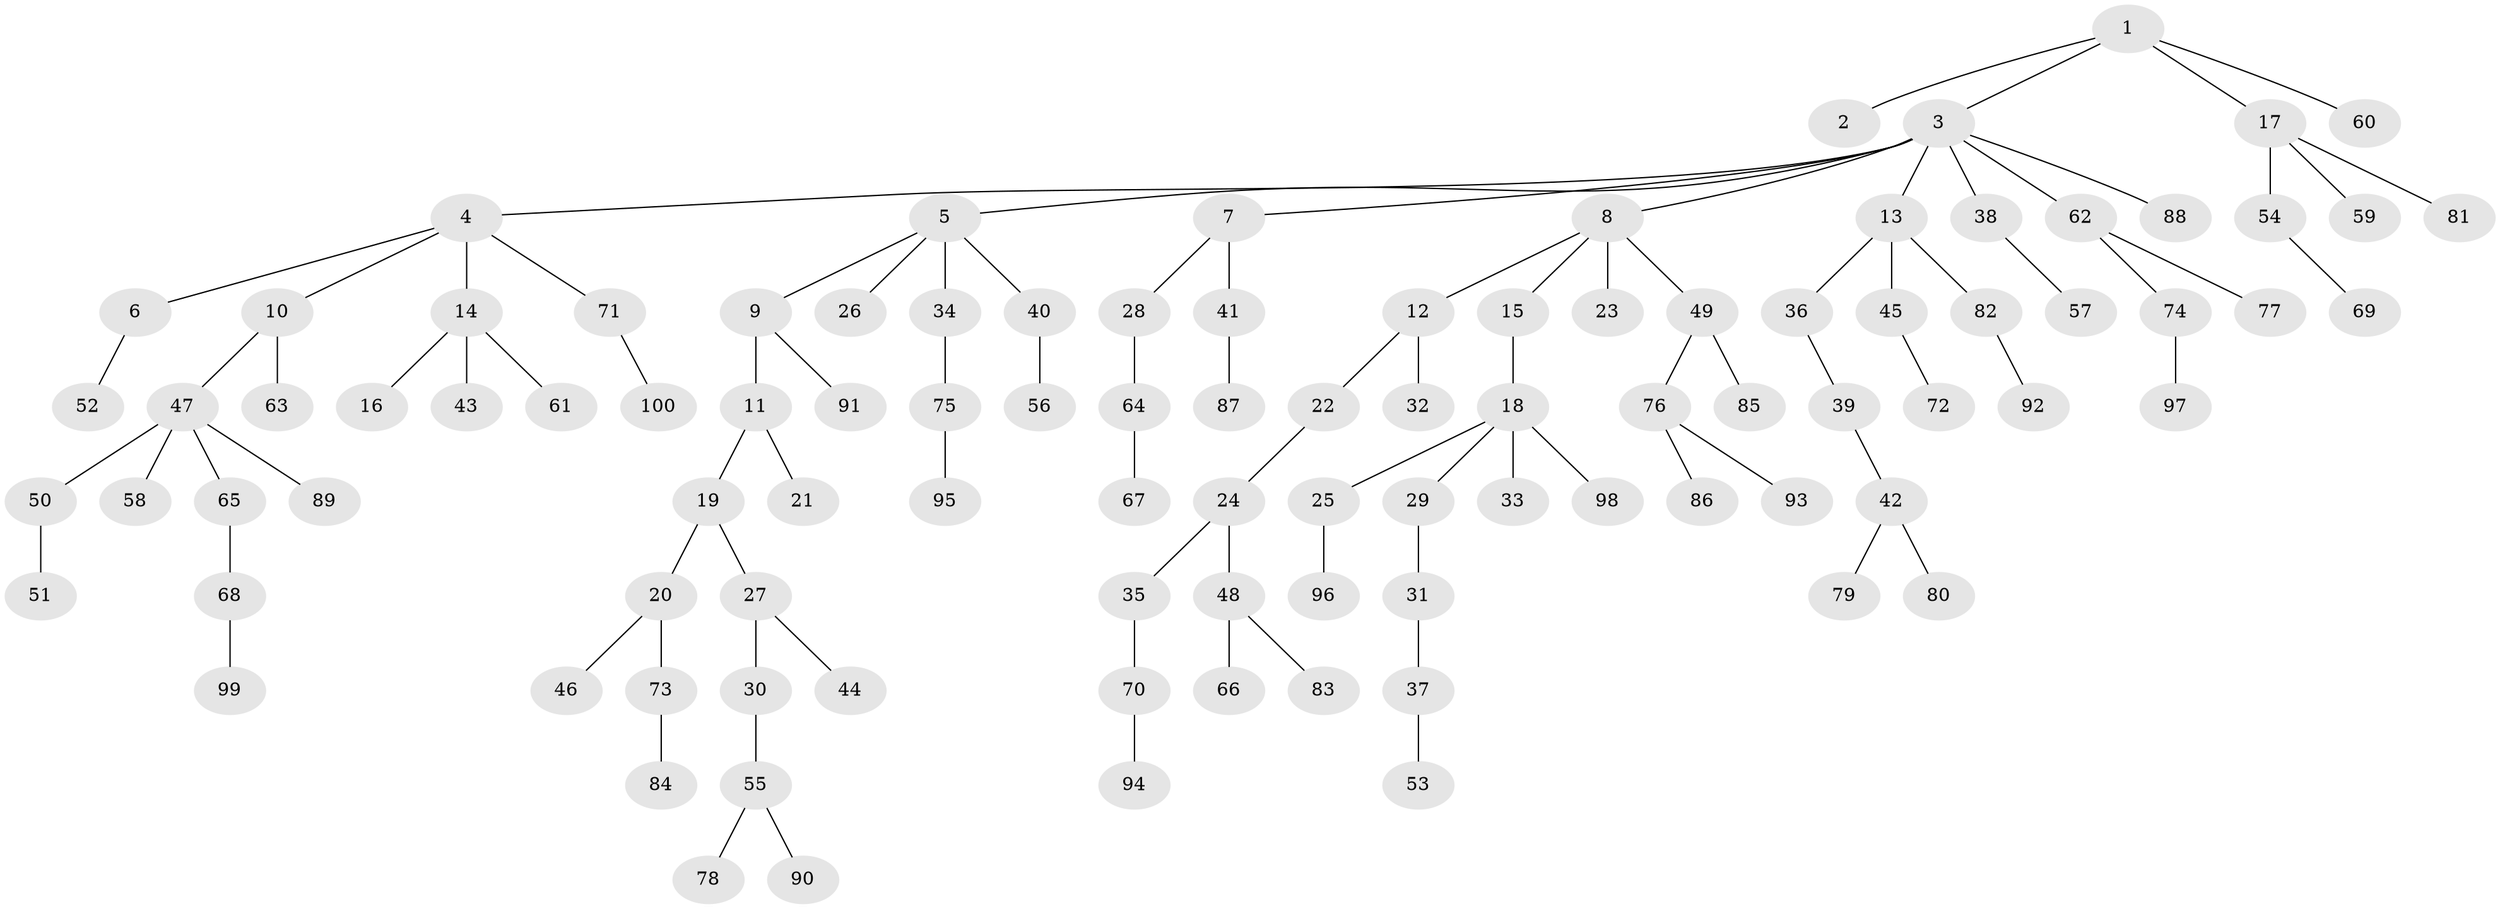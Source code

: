 // Generated by graph-tools (version 1.1) at 2025/11/02/21/25 10:11:10]
// undirected, 100 vertices, 99 edges
graph export_dot {
graph [start="1"]
  node [color=gray90,style=filled];
  1;
  2;
  3;
  4;
  5;
  6;
  7;
  8;
  9;
  10;
  11;
  12;
  13;
  14;
  15;
  16;
  17;
  18;
  19;
  20;
  21;
  22;
  23;
  24;
  25;
  26;
  27;
  28;
  29;
  30;
  31;
  32;
  33;
  34;
  35;
  36;
  37;
  38;
  39;
  40;
  41;
  42;
  43;
  44;
  45;
  46;
  47;
  48;
  49;
  50;
  51;
  52;
  53;
  54;
  55;
  56;
  57;
  58;
  59;
  60;
  61;
  62;
  63;
  64;
  65;
  66;
  67;
  68;
  69;
  70;
  71;
  72;
  73;
  74;
  75;
  76;
  77;
  78;
  79;
  80;
  81;
  82;
  83;
  84;
  85;
  86;
  87;
  88;
  89;
  90;
  91;
  92;
  93;
  94;
  95;
  96;
  97;
  98;
  99;
  100;
  1 -- 2;
  1 -- 3;
  1 -- 17;
  1 -- 60;
  3 -- 4;
  3 -- 5;
  3 -- 7;
  3 -- 8;
  3 -- 13;
  3 -- 38;
  3 -- 62;
  3 -- 88;
  4 -- 6;
  4 -- 10;
  4 -- 14;
  4 -- 71;
  5 -- 9;
  5 -- 26;
  5 -- 34;
  5 -- 40;
  6 -- 52;
  7 -- 28;
  7 -- 41;
  8 -- 12;
  8 -- 15;
  8 -- 23;
  8 -- 49;
  9 -- 11;
  9 -- 91;
  10 -- 47;
  10 -- 63;
  11 -- 19;
  11 -- 21;
  12 -- 22;
  12 -- 32;
  13 -- 36;
  13 -- 45;
  13 -- 82;
  14 -- 16;
  14 -- 43;
  14 -- 61;
  15 -- 18;
  17 -- 54;
  17 -- 59;
  17 -- 81;
  18 -- 25;
  18 -- 29;
  18 -- 33;
  18 -- 98;
  19 -- 20;
  19 -- 27;
  20 -- 46;
  20 -- 73;
  22 -- 24;
  24 -- 35;
  24 -- 48;
  25 -- 96;
  27 -- 30;
  27 -- 44;
  28 -- 64;
  29 -- 31;
  30 -- 55;
  31 -- 37;
  34 -- 75;
  35 -- 70;
  36 -- 39;
  37 -- 53;
  38 -- 57;
  39 -- 42;
  40 -- 56;
  41 -- 87;
  42 -- 79;
  42 -- 80;
  45 -- 72;
  47 -- 50;
  47 -- 58;
  47 -- 65;
  47 -- 89;
  48 -- 66;
  48 -- 83;
  49 -- 76;
  49 -- 85;
  50 -- 51;
  54 -- 69;
  55 -- 78;
  55 -- 90;
  62 -- 74;
  62 -- 77;
  64 -- 67;
  65 -- 68;
  68 -- 99;
  70 -- 94;
  71 -- 100;
  73 -- 84;
  74 -- 97;
  75 -- 95;
  76 -- 86;
  76 -- 93;
  82 -- 92;
}
